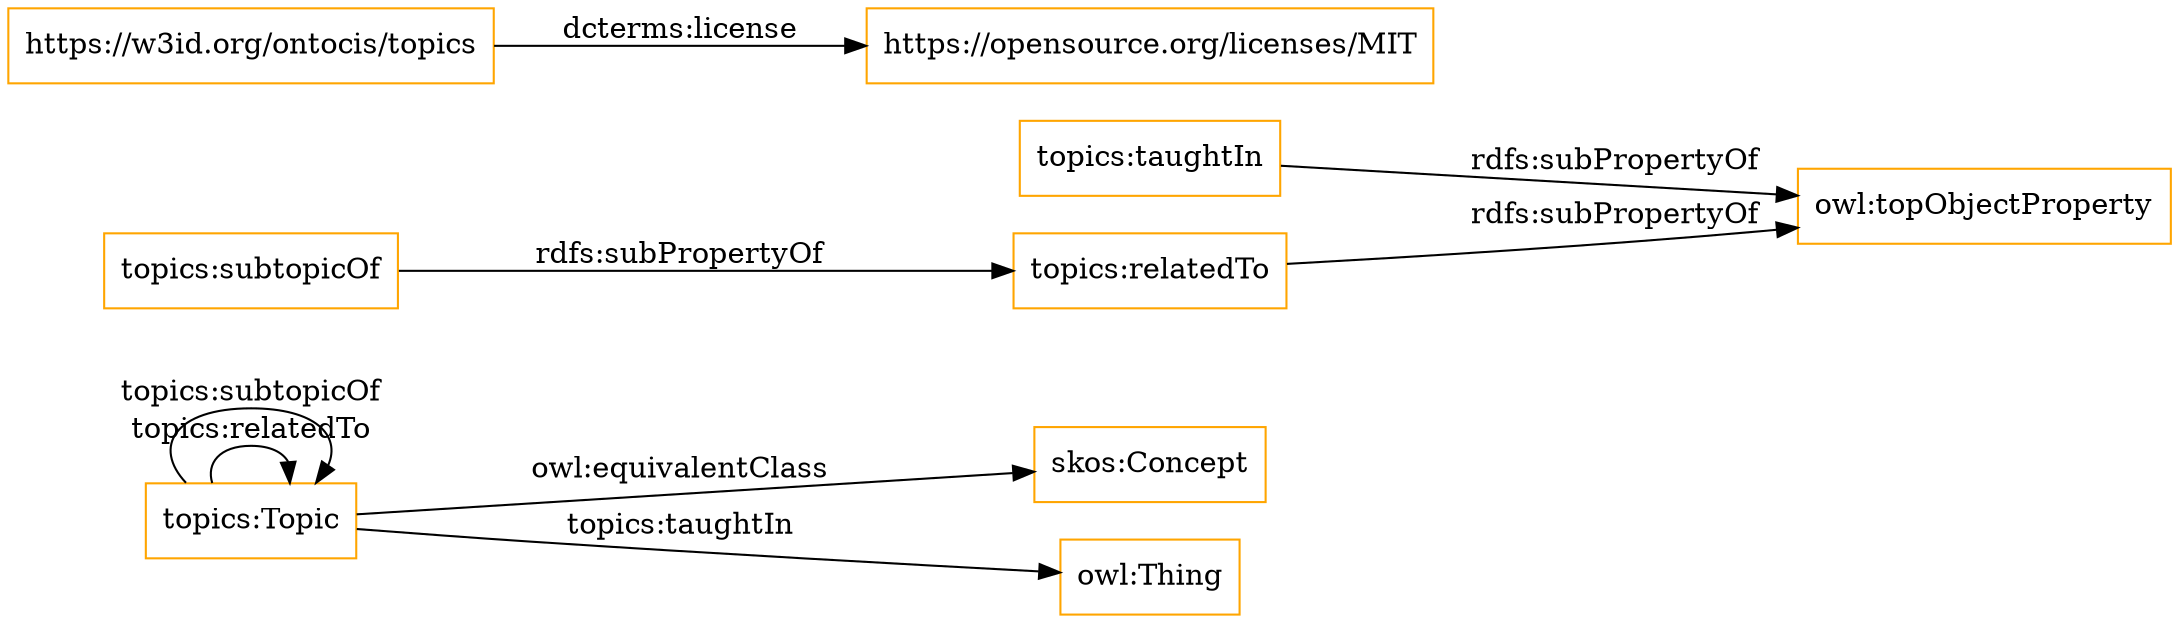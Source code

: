 digraph ar2dtool_diagram { 
rankdir=LR;
size="1501"
node [shape = rectangle, color="orange"]; "skos:Concept" "topics:Topic" ; /*classes style*/
	"topics:relatedTo" -> "owl:topObjectProperty" [ label = "rdfs:subPropertyOf" ];
	"topics:Topic" -> "skos:Concept" [ label = "owl:equivalentClass" ];
	"https://w3id.org/ontocis/topics" -> "https://opensource.org/licenses/MIT" [ label = "dcterms:license" ];
	"topics:subtopicOf" -> "topics:relatedTo" [ label = "rdfs:subPropertyOf" ];
	"topics:taughtIn" -> "owl:topObjectProperty" [ label = "rdfs:subPropertyOf" ];
	"topics:Topic" -> "topics:Topic" [ label = "topics:relatedTo" ];
	"topics:Topic" -> "topics:Topic" [ label = "topics:subtopicOf" ];
	"topics:Topic" -> "owl:Thing" [ label = "topics:taughtIn" ];

}

